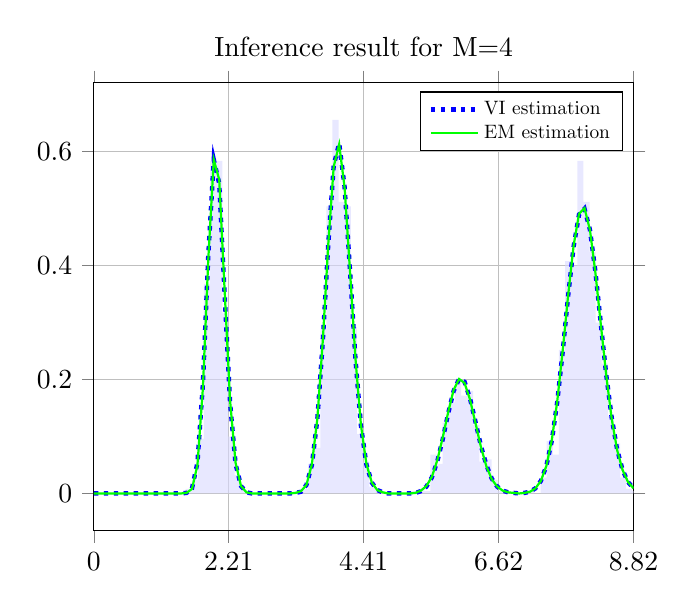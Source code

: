 \begin{tikzpicture}
\begin{axis}[legend style={nodes={scale=0.7, transform shape}}, legend cell align={left}, title={Inference result for M=4}, yticklabel style={/pgf/number format/fixed,
            /pgf/number format/precision=3}, grid={major}, yminorgrids={true}, tick align={outside}, xtick={0.0,2.205,4.41,6.615,8.819}, xmin={0.0}, xmax={8.819}, scaled y ticks={false}]
    \addplot[ybar interval, fill={blue!15}, forget plot, opacity={0.6}, draw={none}, bar width={5.0e-6}]
        table[row sep={\\}]
        {
            \\
            1.5  0.008  \\
            1.6  0.024  \\
            1.7  0.096  \\
            1.8  0.368  \\
            1.9  0.584  \\
            2.0  0.584  \\
            2.1  0.316  \\
            2.2  0.1  \\
            2.3  0.032  \\
            2.4  0.004  \\
            2.5  0.004  \\
            2.6  0.0  \\
            2.7  0.0  \\
            2.8  0.0  \\
            2.9  0.0  \\
            3.0  0.0  \\
            3.1  0.0  \\
            3.2  0.0  \\
            3.3  0.004  \\
            3.4  0.008  \\
            3.5  0.052  \\
            3.6  0.08  \\
            3.7  0.288  \\
            3.8  0.504  \\
            3.9  0.656  \\
            4.0  0.512  \\
            4.1  0.504  \\
            4.2  0.292  \\
            4.3  0.104  \\
            4.4  0.056  \\
            4.5  0.012  \\
            4.6  0.008  \\
            4.7  0.0  \\
            4.8  0.0  \\
            4.9  0.0  \\
            5.0  0.0  \\
            5.1  0.0  \\
            5.2  0.004  \\
            5.3  0.008  \\
            5.4  0.004  \\
            5.5  0.068  \\
            5.6  0.052  \\
            5.7  0.124  \\
            5.8  0.16  \\
            5.9  0.2  \\
            6.0  0.172  \\
            6.1  0.18  \\
            6.2  0.12  \\
            6.3  0.056  \\
            6.4  0.06  \\
            6.5  0.024  \\
            6.6  0.004  \\
            6.7  0.0  \\
            6.8  0.0  \\
            6.9  0.0  \\
            7.0  0.0  \\
            7.1  0.004  \\
            7.2  0.0  \\
            7.3  0.028  \\
            7.4  0.092  \\
            7.5  0.068  \\
            7.6  0.252  \\
            7.7  0.408  \\
            7.8  0.4  \\
            7.9  0.584  \\
            8.0  0.512  \\
            8.1  0.424  \\
            8.2  0.3  \\
            8.3  0.228  \\
            8.4  0.136  \\
            8.5  0.088  \\
            8.6  0.028  \\
            8.7  0.008  \\
            8.8  0.004  \\
            8.9  0.0  \\
        }
        ;
    \addplot[style={{ultra thick, dotted}}, color={blue}]
        table[row sep={\\}]
        {
            \\
            0.0  0.0  \\
            0.089  7.186e-185  \\
            0.178  2.104e-129  \\
            0.267  1.503e-98  \\
            0.356  8.999e-78  \\
            0.445  1.621e-62  \\
            0.535  9.396e-51  \\
            0.624  2.118e-41  \\
            0.713  8.22e-34  \\
            0.802  1.434e-27  \\
            0.891  2.164e-22  \\
            0.98  4.51e-18  \\
            1.069  1.833e-14  \\
            1.158  1.887e-11  \\
            1.247  6.037e-9  \\
            1.336  7.05e-7  \\
            1.425  3.424e-5  \\
            1.514  0.001  \\
            1.604  0.009  \\
            1.693  0.054  \\
            1.782  0.192  \\
            1.871  0.42  \\
            1.96  0.586  \\
            2.049  0.544  \\
            2.138  0.348  \\
            2.227  0.158  \\
            2.316  0.052  \\
            2.405  0.013  \\
            2.494  0.002  \\
            2.583  0.0  \\
            2.673  4.178e-5  \\
            2.762  3.899e-6  \\
            2.851  2.972e-7  \\
            2.94  4.261e-8  \\
            3.029  4.99e-7  \\
            3.118  7.293e-6  \\
            3.207  7.692e-5  \\
            3.296  0.001  \\
            3.385  0.003  \\
            3.474  0.015  \\
            3.563  0.05  \\
            3.653  0.131  \\
            3.742  0.268  \\
            3.831  0.438  \\
            3.92  0.576  \\
            4.009  0.615  \\
            4.098  0.538  \\
            4.187  0.39  \\
            4.276  0.235  \\
            4.365  0.119  \\
            4.454  0.051  \\
            4.543  0.019  \\
            4.632  0.006  \\
            4.722  0.002  \\
            4.811  0.0  \\
            4.9  7.7e-5  \\
            4.989  2.757e-5  \\
            5.078  8.053e-5  \\
            5.167  0.0  \\
            5.256  0.001  \\
            5.345  0.004  \\
            5.434  0.012  \\
            5.523  0.028  \\
            5.612  0.056  \\
            5.701  0.095  \\
            5.791  0.141  \\
            5.88  0.18  \\
            5.969  0.201  \\
            6.058  0.196  \\
            6.147  0.167  \\
            6.236  0.126  \\
            6.325  0.084  \\
            6.414  0.05  \\
            6.503  0.026  \\
            6.592  0.012  \\
            6.681  0.005  \\
            6.771  0.002  \\
            6.86  0.001  \\
            6.949  0.0  \\
            7.038  0.001  \\
            7.127  0.003  \\
            7.216  0.009  \\
            7.305  0.022  \\
            7.394  0.048  \\
            7.483  0.092  \\
            7.572  0.16  \\
            7.661  0.248  \\
            7.75  0.346  \\
            7.84  0.433  \\
            7.929  0.49  \\
            8.018  0.5  \\
            8.107  0.463  \\
            8.196  0.39  \\
            8.285  0.298  \\
            8.374  0.208  \\
            8.463  0.133  \\
            8.552  0.077  \\
            8.641  0.041  \\
            8.73  0.02  \\
            8.819  0.009  \\
        }
        ;
    \addlegendentry {VI estimation}
    \addplot[style={{thick, solid}}, color={green}]
        table[row sep={\\}]
        {
            \\
            0.0  0.0  \\
            0.089  2.342e-187  \\
            0.178  3.59e-131  \\
            0.267  6.481e-100  \\
            0.356  7.275e-79  \\
            0.445  2.086e-63  \\
            0.535  1.736e-51  \\
            0.624  5.232e-42  \\
            0.713  2.576e-34  \\
            0.802  5.479e-28  \\
            0.891  9.769e-23  \\
            0.98  2.345e-18  \\
            1.069  1.075e-14  \\
            1.158  1.226e-11  \\
            1.247  4.282e-9  \\
            1.336  5.388e-7  \\
            1.425  2.788e-5  \\
            1.514  0.001  \\
            1.604  0.008  \\
            1.693  0.05  \\
            1.782  0.185  \\
            1.871  0.413  \\
            1.96  0.586  \\
            2.049  0.551  \\
            2.138  0.355  \\
            2.227  0.162  \\
            2.316  0.054  \\
            2.405  0.013  \\
            2.494  0.002  \\
            2.583  0.0  \\
            2.673  4.115e-5  \\
            2.762  3.776e-6  \\
            2.851  2.823e-7  \\
            2.94  4.384e-8  \\
            3.029  5.42e-7  \\
            3.118  7.798e-6  \\
            3.207  8.109e-5  \\
            3.296  0.001  \\
            3.385  0.004  \\
            3.474  0.015  \\
            3.563  0.051  \\
            3.653  0.132  \\
            3.742  0.269  \\
            3.831  0.438  \\
            3.92  0.574  \\
            4.009  0.613  \\
            4.098  0.537  \\
            4.187  0.389  \\
            4.276  0.236  \\
            4.365  0.12  \\
            4.454  0.052  \\
            4.543  0.019  \\
            4.632  0.006  \\
            4.722  0.002  \\
            4.811  0.0  \\
            4.9  8.087e-5  \\
            4.989  3.002e-5  \\
            5.078  8.878e-5  \\
            5.167  0.0  \\
            5.256  0.001  \\
            5.345  0.005  \\
            5.434  0.013  \\
            5.523  0.029  \\
            5.612  0.058  \\
            5.701  0.098  \\
            5.791  0.143  \\
            5.88  0.182  \\
            5.969  0.201  \\
            6.058  0.194  \\
            6.147  0.165  \\
            6.236  0.124  \\
            6.325  0.082  \\
            6.414  0.048  \\
            6.503  0.025  \\
            6.592  0.012  \\
            6.681  0.005  \\
            6.771  0.002  \\
            6.86  0.001  \\
            6.949  0.0  \\
            7.038  0.001  \\
            7.127  0.003  \\
            7.216  0.009  \\
            7.305  0.022  \\
            7.394  0.048  \\
            7.483  0.093  \\
            7.572  0.161  \\
            7.661  0.25  \\
            7.75  0.347  \\
            7.84  0.435  \\
            7.929  0.491  \\
            8.018  0.501  \\
            8.107  0.463  \\
            8.196  0.388  \\
            8.285  0.297  \\
            8.374  0.207  \\
            8.463  0.131  \\
            8.552  0.076  \\
            8.641  0.041  \\
            8.73  0.02  \\
            8.819  0.009  \\
        }
        ;
    \addlegendentry {EM estimation}
\end{axis}
\end{tikzpicture}
